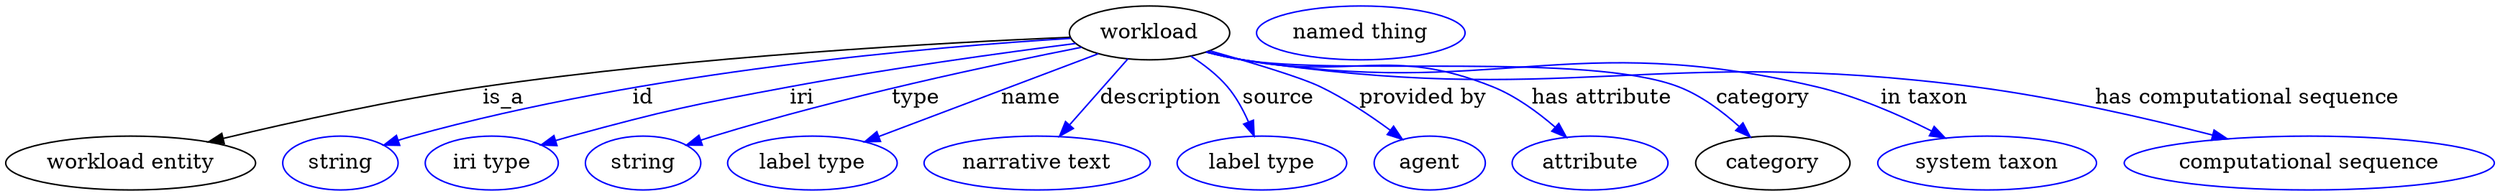 digraph {
	graph [bb="0,0,1657.7,123"];
	node [label="\N"];
	workload	[height=0.5,
		label=workload,
		pos="763.19,105",
		width=1.4804];
	"workload entity"	[height=0.5,
		pos="83.193,18",
		width=2.3109];
	workload -> "workload entity"	[label=is_a,
		lp="332.19,61.5",
		pos="e,135.11,32.095 710.54,102.1 627,98.571 459.12,89.444 318.19,69 258.84,60.39 192.04,45.681 144.87,34.438"];
	id	[color=blue,
		height=0.5,
		label=string,
		pos="223.19,18",
		width=1.0652];
	workload -> id	[color=blue,
		label=id,
		lp="425.19,61.5",
		pos="e,252.18,29.996 710.92,101.35 620.03,95.743 427.61,79.402 271.19,36 268.08,35.137 264.88,34.175 261.69,33.159",
		style=solid];
	iri	[color=blue,
		height=0.5,
		label="iri type",
		pos="324.19,18",
		width=1.2277];
	workload -> iri	[color=blue,
		label=iri,
		lp="531.19,61.5",
		pos="e,357.48,29.946 713.82,97.959 665.17,91.733 588.8,81.23 523.19,69 458.22,56.888 441.99,53.271 378.19,36 374.61,35.031 370.92,33.979 \
367.22,32.889",
		style=solid];
	type	[color=blue,
		height=0.5,
		label=string,
		pos="425.19,18",
		width=1.0652];
	workload -> type	[color=blue,
		label=type,
		lp="607.19,61.5",
		pos="e,454.13,29.97 717.82,95.398 660.13,84.007 557.75,62.262 472.19,36 469.43,35.153 466.59,34.238 463.75,33.289",
		style=solid];
	name	[color=blue,
		height=0.5,
		label="label type",
		pos="538.19,18",
		width=1.5707];
	workload -> name	[color=blue,
		label=name,
		lp="684.19,61.5",
		pos="e,573.06,32.171 729.02,91.09 689.82,76.281 625.42,51.954 582.43,35.711",
		style=solid];
	description	[color=blue,
		height=0.5,
		label="narrative text",
		pos="688.19,18",
		width=2.0943];
	workload -> description	[color=blue,
		label=description,
		lp="770.69,61.5",
		pos="e,703.12,35.92 748.73,87.611 737.77,75.19 722.53,57.911 710.08,43.801",
		style=solid];
	source	[color=blue,
		height=0.5,
		label="label type",
		pos="838.19,18",
		width=1.5707];
	workload -> source	[color=blue,
		label=source,
		lp="849.19,61.5",
		pos="e,832.98,36.066 790.81,89.4 799.42,83.87 808.42,76.958 815.19,69 821,62.169 825.64,53.628 829.19,45.547",
		style=solid];
	"provided by"	[color=blue,
		height=0.5,
		label=agent,
		pos="950.19,18",
		width=1.0291];
	workload -> "provided by"	[color=blue,
		label="provided by",
		lp="945.69,61.5",
		pos="e,931.94,33.821 803.29,93.076 830.56,85.383 864,75.361 877.19,69 893.54,61.12 910.34,49.867 923.7,40.03",
		style=solid];
	"has attribute"	[color=blue,
		height=0.5,
		label=attribute,
		pos="1057.2,18",
		width=1.4443];
	workload -> "has attribute"	[color=blue,
		label="has attribute",
		lp="1065.2,61.5",
		pos="e,1041.4,35.195 801.66,92.424 809.4,90.387 817.52,88.456 825.19,87 898.54,73.085 922.91,96.796 992.19,69 1007.5,62.841 1022.4,51.973 \
1033.9,41.939",
		style=solid];
	category	[height=0.5,
		pos="1178.2,18",
		width=1.4263];
	workload -> category	[color=blue,
		label=category,
		lp="1172.7,61.5",
		pos="e,1163.1,35.688 801.28,92.233 809.13,90.185 817.38,88.299 825.19,87 889.11,76.377 1055.8,92.442 1116.2,69 1130.9,63.283 1144.9,52.708 \
1155.8,42.751",
		style=solid];
	"in taxon"	[color=blue,
		height=0.5,
		label="system taxon",
		pos="1320.2,18",
		width=2.022];
	workload -> "in taxon"	[color=blue,
		label="in taxon",
		lp="1279.2,61.5",
		pos="e,1292.7,34.778 800.94,92.229 808.88,90.154 817.26,88.259 825.19,87 993.5,60.307 1042.4,108.42 1208.2,69 1234.5,62.736 1262.4,50.355 \
1283.7,39.482",
		style=solid];
	"has computational sequence"	[color=blue,
		height=0.5,
		label="computational sequence",
		pos="1534.2,18",
		width=3.4303];
	workload -> "has computational sequence"	[color=blue,
		label="has computational sequence",
		lp="1494.7,61.5",
		pos="e,1479.5,34.284 800.93,92.167 808.87,90.097 817.25,88.219 825.19,87 1039.3,54.145 1097.4,96.914 1312.2,69 1365.9,62.018 1425.8,48.169 \
1469.8,36.814",
		style=solid];
	"named thing_category"	[color=blue,
		height=0.5,
		label="named thing",
		pos="904.19,105",
		width=1.9318];
}
